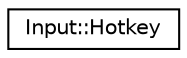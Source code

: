 digraph G
{
  edge [fontname="Helvetica",fontsize="10",labelfontname="Helvetica",labelfontsize="10"];
  node [fontname="Helvetica",fontsize="10",shape=record];
  rankdir="LR";
  Node1 [label="Input::Hotkey",height=0.2,width=0.4,color="black", fillcolor="white", style="filled",URL="$class_input_1_1_hotkey.html"];
}
